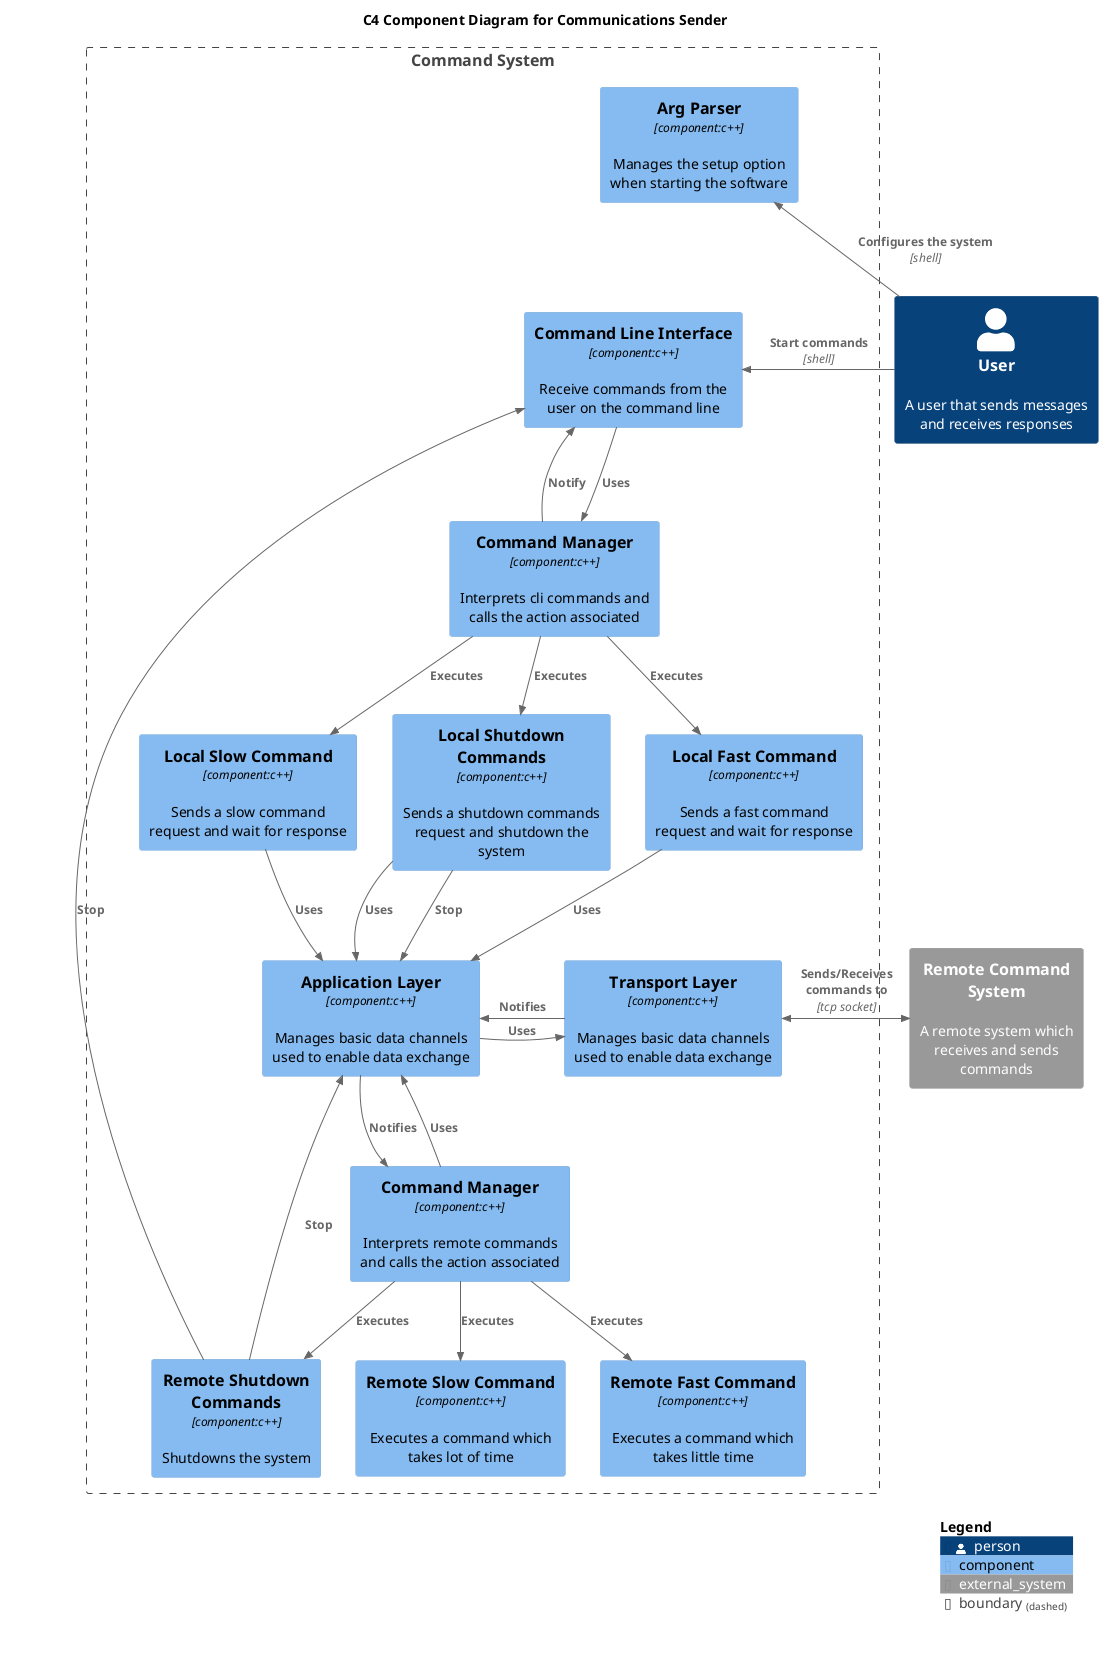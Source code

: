 @startuml
!include <C4/C4_Component>

AddRelTag("invisible", $textColor="transparent", $lineColor="transparent", $lineStyle = DashedLine())

title C4 Component Diagram for Communications Sender
'----------------------------------------------------------------
'Actors
'----------------------------------------------------------------
Person(user, "User", "A user that sends messages and receives responses")
System_Ext(ext_command_system, "Remote Command System", "A remote system which receives and sends commands")

'----------------------------------------------------------------
'Components
'----------------------------------------------------------------
Boundary(command_system, "Command System") {
    Component(arg_parser, "Arg Parser", "component:c++", "Manages the setup option when starting the software")
    Component(transport_layer, "Transport Layer", "component:c++", "Manages basic data channels used to enable data exchange")
    Component(application_layer, "Application Layer", "component:c++", "Manages basic data channels used to enable data exchange")
    Component(cli, "Command Line Interface", "component:c++", "Receive commands from the user on the command line")
    Component(remote_command_manager, "Command Manager", "component:c++", "Interprets remote commands and calls the action associated")
    Component(local_command_manager, "Command Manager", "component:c++", "Interprets cli commands and calls the action associated")
    Component(remote_shutdown_command, "Remote Shutdown Commands", "component:c++", "Shutdowns the system")
    Component(remote_fast_command, "Remote Fast Command", "component:c++", "Executes a command which takes little time")
    Component(remote_slow_command, "Remote Slow Command", "component:c++", "Executes a command which takes lot of time")
    Component(local_shutdown_command, "Local Shutdown Commands", "component:c++", "Sends a shutdown commands request and shutdown the system")
    Component(local_fast_command, "Local Fast Command", "component:c++", "Sends a fast command request and wait for response")
    Component(local_slow_command, "Local Slow Command", "component:c++", "Sends a slow command request and wait for response")
}

'----------------------------------------------------------------
'Relations
'----------------------------------------------------------------
BiRel_R(transport_layer, ext_command_system, "Sends/Receives commands to", "tcp socket")
Rel_U(user, arg_parser, "Configures the system", "shell")
Rel_R(user, cli, "Start commands", "shell")

Rel_D(cli, local_command_manager, "Uses")
Rel_U(local_command_manager, cli, "Notify")

Rel_D(local_command_manager, local_shutdown_command, "Executes")
Rel_D(local_command_manager, local_fast_command, "Executes")
Rel_D(local_command_manager, local_slow_command, "Executes")

Rel_D(local_shutdown_command, application_layer, "Uses")
Rel_D(local_shutdown_command, application_layer, "Stop")
Rel_D(local_fast_command, application_layer, "Uses")
Rel_D(local_slow_command, application_layer, "Uses")

Rel_D(application_layer, remote_command_manager, "Notifies")
Rel_R(application_layer, transport_layer, "Uses")
Rel_L(transport_layer, application_layer, "Notifies")

Rel_U(remote_command_manager, application_layer, "Uses")
Rel_D(remote_command_manager, remote_shutdown_command, "Executes")
Rel_D(remote_command_manager, remote_fast_command, "Executes")
Rel_D(remote_command_manager, remote_slow_command, "Executes")

Rel_U(remote_shutdown_command, application_layer, "Stop")
Rel_U(remote_shutdown_command, cli, "Stop")

'----------------------------------------------------------------
'Fix Positions
'----------------------------------------------------------------
Rel_U(cli, arg_parser, "", "", $tags="invisible")
Rel_D(user, ext_command_system, "", "", $tags="invisible")
Rel_D(local_shutdown_command, application_layer, "", "", $tags="invisible")
Rel_D(transport_layer, remote_command_manager, "", "", $tags="invisible")


SHOW_LEGEND()

@enduml
